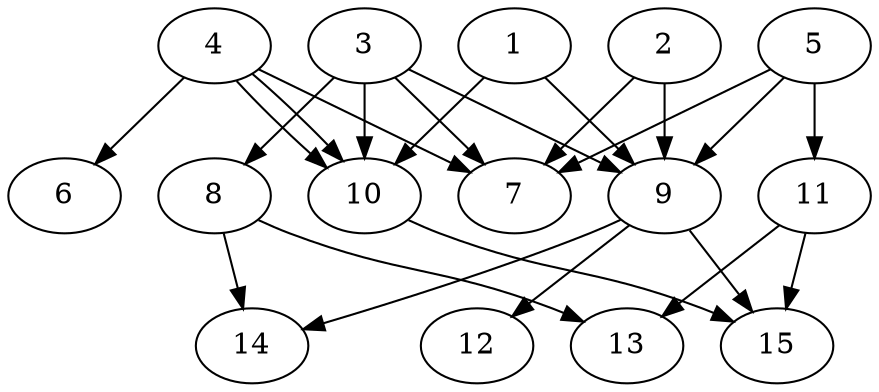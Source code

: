 // DAG automatically generated by daggen at Thu Oct  3 13:59:26 2019
// ./daggen --dot -n 15 --ccr 0.4 --fat 0.7 --regular 0.9 --density 0.7 --mindata 5242880 --maxdata 52428800 
digraph G {
  1 [size="125964800", alpha="0.05", expect_size="50385920"] 
  1 -> 9 [size ="50385920"]
  1 -> 10 [size ="50385920"]
  2 [size="103715840", alpha="0.00", expect_size="41486336"] 
  2 -> 7 [size ="41486336"]
  2 -> 9 [size ="41486336"]
  3 [size="43535360", alpha="0.17", expect_size="17414144"] 
  3 -> 7 [size ="17414144"]
  3 -> 8 [size ="17414144"]
  3 -> 9 [size ="17414144"]
  3 -> 10 [size ="17414144"]
  4 [size="49699840", alpha="0.02", expect_size="19879936"] 
  4 -> 6 [size ="19879936"]
  4 -> 7 [size ="19879936"]
  4 -> 10 [size ="19879936"]
  4 -> 10 [size ="19879936"]
  5 [size="116277760", alpha="0.11", expect_size="46511104"] 
  5 -> 7 [size ="46511104"]
  5 -> 9 [size ="46511104"]
  5 -> 11 [size ="46511104"]
  6 [size="63833600", alpha="0.01", expect_size="25533440"] 
  7 [size="111662080", alpha="0.10", expect_size="44664832"] 
  8 [size="52741120", alpha="0.09", expect_size="21096448"] 
  8 -> 13 [size ="21096448"]
  8 -> 14 [size ="21096448"]
  9 [size="13207040", alpha="0.05", expect_size="5282816"] 
  9 -> 12 [size ="5282816"]
  9 -> 14 [size ="5282816"]
  9 -> 15 [size ="5282816"]
  10 [size="73310720", alpha="0.03", expect_size="29324288"] 
  10 -> 15 [size ="29324288"]
  11 [size="116313600", alpha="0.06", expect_size="46525440"] 
  11 -> 13 [size ="46525440"]
  11 -> 15 [size ="46525440"]
  12 [size="29839360", alpha="0.10", expect_size="11935744"] 
  13 [size="31646720", alpha="0.07", expect_size="12658688"] 
  14 [size="130352640", alpha="0.02", expect_size="52141056"] 
  15 [size="23754240", alpha="0.16", expect_size="9501696"] 
}
